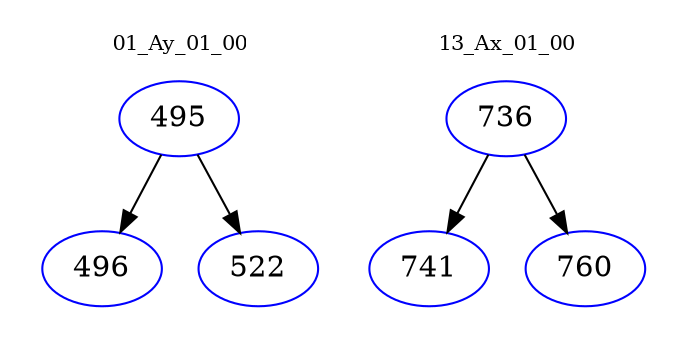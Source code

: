 digraph{
subgraph cluster_0 {
color = white
label = "01_Ay_01_00";
fontsize=10;
T0_495 [label="495", color="blue"]
T0_495 -> T0_496 [color="black"]
T0_496 [label="496", color="blue"]
T0_495 -> T0_522 [color="black"]
T0_522 [label="522", color="blue"]
}
subgraph cluster_1 {
color = white
label = "13_Ax_01_00";
fontsize=10;
T1_736 [label="736", color="blue"]
T1_736 -> T1_741 [color="black"]
T1_741 [label="741", color="blue"]
T1_736 -> T1_760 [color="black"]
T1_760 [label="760", color="blue"]
}
}
